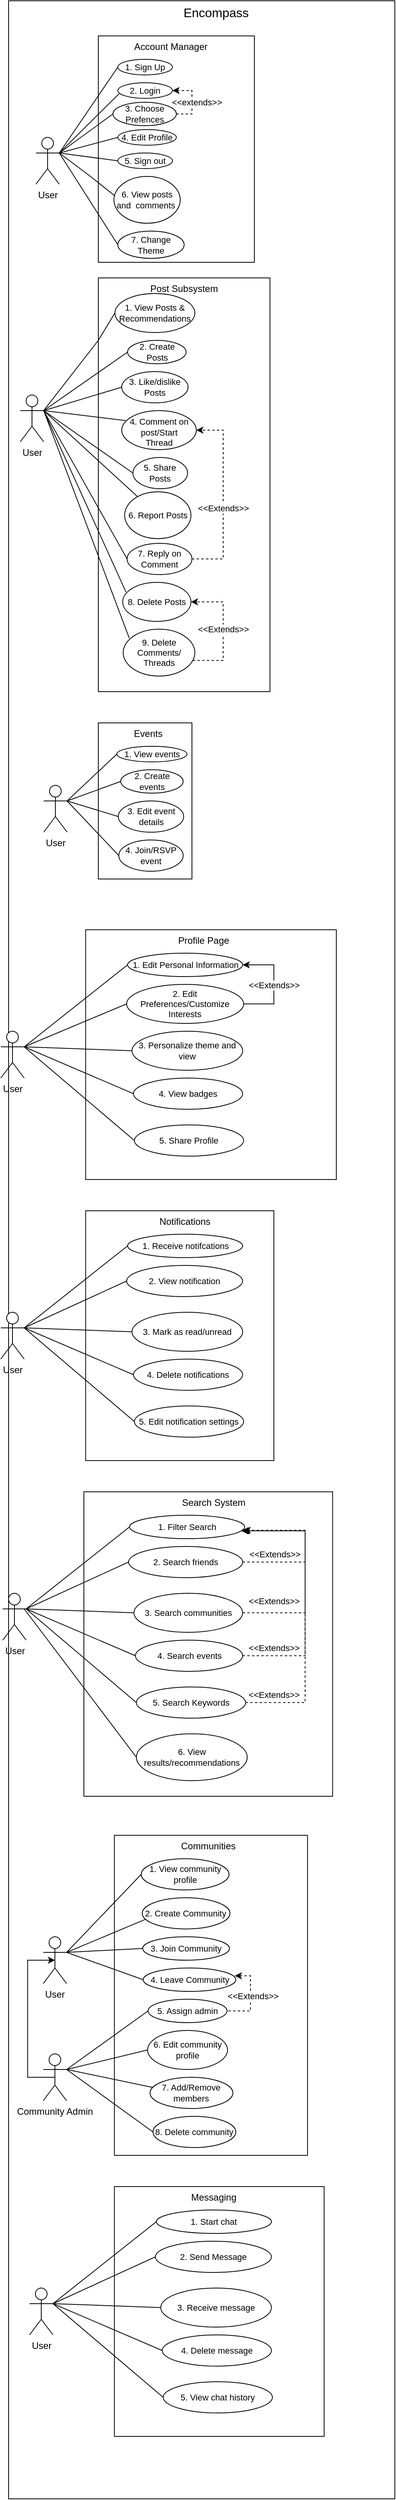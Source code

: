 <mxfile version="21.2.8" type="device">
  <diagram name="Page-1" id="VcrgXU4TaVZug3DxoUS5">
    <mxGraphModel dx="4020" dy="2860" grid="1" gridSize="10" guides="1" tooltips="1" connect="1" arrows="1" fold="1" page="1" pageScale="1" pageWidth="827" pageHeight="1169" background="none" math="0" shadow="0">
      <root>
        <mxCell id="0" />
        <mxCell id="1" parent="0" />
        <mxCell id="PxUTHteUMAplcKpXIYFR-192" value="" style="rounded=0;whiteSpace=wrap;html=1;" vertex="1" parent="1">
          <mxGeometry x="65" width="495" height="3200" as="geometry" />
        </mxCell>
        <mxCell id="PxUTHteUMAplcKpXIYFR-1" value="User" style="shape=umlActor;verticalLabelPosition=bottom;verticalAlign=top;html=1;outlineConnect=0;" vertex="1" parent="1">
          <mxGeometry x="100" y="175" width="30" height="60" as="geometry" />
        </mxCell>
        <mxCell id="PxUTHteUMAplcKpXIYFR-5" value="" style="rounded=0;whiteSpace=wrap;html=1;" vertex="1" parent="1">
          <mxGeometry x="180" y="45" width="200" height="290" as="geometry" />
        </mxCell>
        <mxCell id="PxUTHteUMAplcKpXIYFR-8" value="Account Manager" style="text;html=1;strokeColor=none;fillColor=none;align=center;verticalAlign=top;whiteSpace=wrap;rounded=0;horizontal=1;" vertex="1" parent="1">
          <mxGeometry x="223.13" y="45" width="100" height="30" as="geometry" />
        </mxCell>
        <mxCell id="PxUTHteUMAplcKpXIYFR-9" value="1. Sign Up" style="ellipse;whiteSpace=wrap;html=1;fontSize=11;" vertex="1" parent="1">
          <mxGeometry x="205" y="75" width="70" height="20" as="geometry" />
        </mxCell>
        <mxCell id="PxUTHteUMAplcKpXIYFR-12" value="" style="endArrow=none;html=1;rounded=0;exitX=1;exitY=0.333;exitDx=0;exitDy=0;exitPerimeter=0;entryX=0;entryY=0.5;entryDx=0;entryDy=0;" edge="1" parent="1" source="PxUTHteUMAplcKpXIYFR-1" target="PxUTHteUMAplcKpXIYFR-9">
          <mxGeometry width="50" height="50" relative="1" as="geometry">
            <mxPoint x="210" y="205" as="sourcePoint" />
            <mxPoint x="260" y="155" as="targetPoint" />
          </mxGeometry>
        </mxCell>
        <mxCell id="PxUTHteUMAplcKpXIYFR-14" value="2. Login" style="ellipse;whiteSpace=wrap;html=1;fontSize=11;" vertex="1" parent="1">
          <mxGeometry x="205" y="105" width="70" height="20" as="geometry" />
        </mxCell>
        <mxCell id="PxUTHteUMAplcKpXIYFR-85" style="edgeStyle=orthogonalEdgeStyle;rounded=0;orthogonalLoop=1;jettySize=auto;html=1;entryX=1;entryY=0.5;entryDx=0;entryDy=0;dashed=1;" edge="1" parent="1" source="PxUTHteUMAplcKpXIYFR-15" target="PxUTHteUMAplcKpXIYFR-14">
          <mxGeometry relative="1" as="geometry">
            <Array as="points">
              <mxPoint x="300" y="145" />
              <mxPoint x="300" y="115" />
            </Array>
          </mxGeometry>
        </mxCell>
        <mxCell id="PxUTHteUMAplcKpXIYFR-86" value="&amp;lt;&amp;lt;extends&amp;gt;&amp;gt;" style="edgeLabel;html=1;align=center;verticalAlign=middle;resizable=0;points=[];" vertex="1" connectable="0" parent="PxUTHteUMAplcKpXIYFR-85">
          <mxGeometry x="-0.254" y="1" relative="1" as="geometry">
            <mxPoint x="7" y="-7" as="offset" />
          </mxGeometry>
        </mxCell>
        <mxCell id="PxUTHteUMAplcKpXIYFR-15" value="3. Choose&lt;br&gt;Prefences" style="ellipse;whiteSpace=wrap;html=1;fontSize=11;" vertex="1" parent="1">
          <mxGeometry x="198.75" y="130" width="81.25" height="30" as="geometry" />
        </mxCell>
        <mxCell id="PxUTHteUMAplcKpXIYFR-16" value="4. Edit Profile" style="ellipse;whiteSpace=wrap;html=1;fontSize=11;" vertex="1" parent="1">
          <mxGeometry x="205" y="165" width="75" height="20" as="geometry" />
        </mxCell>
        <mxCell id="PxUTHteUMAplcKpXIYFR-17" value="5. Sign out" style="ellipse;whiteSpace=wrap;html=1;fontSize=11;" vertex="1" parent="1">
          <mxGeometry x="205" y="195" width="70" height="20" as="geometry" />
        </mxCell>
        <mxCell id="PxUTHteUMAplcKpXIYFR-18" value="6. View posts and&amp;nbsp; comments&amp;nbsp;" style="ellipse;whiteSpace=wrap;html=1;fontSize=11;" vertex="1" parent="1">
          <mxGeometry x="200" y="225" width="85" height="60" as="geometry" />
        </mxCell>
        <mxCell id="PxUTHteUMAplcKpXIYFR-21" value="7. Change Theme" style="ellipse;whiteSpace=wrap;html=1;fontSize=11;" vertex="1" parent="1">
          <mxGeometry x="205" y="295" width="85" height="35" as="geometry" />
        </mxCell>
        <mxCell id="PxUTHteUMAplcKpXIYFR-24" value="" style="endArrow=none;html=1;rounded=0;entryX=0.023;entryY=0.704;entryDx=0;entryDy=0;entryPerimeter=0;" edge="1" parent="1" target="PxUTHteUMAplcKpXIYFR-14">
          <mxGeometry width="50" height="50" relative="1" as="geometry">
            <mxPoint x="130" y="195" as="sourcePoint" />
            <mxPoint x="215" y="95" as="targetPoint" />
          </mxGeometry>
        </mxCell>
        <mxCell id="PxUTHteUMAplcKpXIYFR-25" value="" style="endArrow=none;html=1;rounded=0;entryX=0;entryY=0.5;entryDx=0;entryDy=0;" edge="1" parent="1" target="PxUTHteUMAplcKpXIYFR-15">
          <mxGeometry width="50" height="50" relative="1" as="geometry">
            <mxPoint x="130" y="195" as="sourcePoint" />
            <mxPoint x="225" y="105" as="targetPoint" />
          </mxGeometry>
        </mxCell>
        <mxCell id="PxUTHteUMAplcKpXIYFR-27" value="" style="endArrow=none;html=1;rounded=0;exitX=1;exitY=0.333;exitDx=0;exitDy=0;exitPerimeter=0;entryX=0;entryY=0.5;entryDx=0;entryDy=0;" edge="1" parent="1" source="PxUTHteUMAplcKpXIYFR-1" target="PxUTHteUMAplcKpXIYFR-16">
          <mxGeometry width="50" height="50" relative="1" as="geometry">
            <mxPoint x="140" y="275" as="sourcePoint" />
            <mxPoint x="215" y="165" as="targetPoint" />
            <Array as="points" />
          </mxGeometry>
        </mxCell>
        <mxCell id="PxUTHteUMAplcKpXIYFR-28" value="" style="endArrow=none;html=1;rounded=0;entryX=0;entryY=0.5;entryDx=0;entryDy=0;" edge="1" parent="1" target="PxUTHteUMAplcKpXIYFR-17">
          <mxGeometry width="50" height="50" relative="1" as="geometry">
            <mxPoint x="130" y="195" as="sourcePoint" />
            <mxPoint x="245" y="125" as="targetPoint" />
          </mxGeometry>
        </mxCell>
        <mxCell id="PxUTHteUMAplcKpXIYFR-29" value="" style="endArrow=none;html=1;rounded=0;entryX=0.012;entryY=0.414;entryDx=0;entryDy=0;entryPerimeter=0;" edge="1" parent="1" target="PxUTHteUMAplcKpXIYFR-18">
          <mxGeometry width="50" height="50" relative="1" as="geometry">
            <mxPoint x="130" y="195" as="sourcePoint" />
            <mxPoint x="220" y="225" as="targetPoint" />
            <Array as="points">
              <mxPoint x="170" y="225" />
            </Array>
          </mxGeometry>
        </mxCell>
        <mxCell id="PxUTHteUMAplcKpXIYFR-30" value="" style="endArrow=none;html=1;rounded=0;entryX=0;entryY=0.5;entryDx=0;entryDy=0;" edge="1" parent="1" target="PxUTHteUMAplcKpXIYFR-21">
          <mxGeometry width="50" height="50" relative="1" as="geometry">
            <mxPoint x="130" y="195" as="sourcePoint" />
            <mxPoint x="215" y="175" as="targetPoint" />
          </mxGeometry>
        </mxCell>
        <mxCell id="PxUTHteUMAplcKpXIYFR-32" value="User" style="shape=umlActor;verticalLabelPosition=bottom;verticalAlign=top;html=1;outlineConnect=0;" vertex="1" parent="1">
          <mxGeometry x="80" y="505" width="30" height="60" as="geometry" />
        </mxCell>
        <mxCell id="PxUTHteUMAplcKpXIYFR-33" value="" style="rounded=0;whiteSpace=wrap;html=1;" vertex="1" parent="1">
          <mxGeometry x="180" y="355" width="220" height="530" as="geometry" />
        </mxCell>
        <mxCell id="PxUTHteUMAplcKpXIYFR-34" value="Post Subsystem" style="text;html=1;strokeColor=none;fillColor=none;align=center;verticalAlign=top;whiteSpace=wrap;rounded=0;horizontal=1;" vertex="1" parent="1">
          <mxGeometry x="240" y="355" width="100" height="30" as="geometry" />
        </mxCell>
        <mxCell id="PxUTHteUMAplcKpXIYFR-35" value="1. View Posts &amp;amp; Recommendations" style="ellipse;whiteSpace=wrap;html=1;fontSize=11;" vertex="1" parent="1">
          <mxGeometry x="201.25" y="375" width="102.5" height="50" as="geometry" />
        </mxCell>
        <mxCell id="PxUTHteUMAplcKpXIYFR-36" value="" style="endArrow=none;html=1;rounded=0;exitX=1;exitY=0.333;exitDx=0;exitDy=0;exitPerimeter=0;entryX=0;entryY=0.5;entryDx=0;entryDy=0;" edge="1" parent="1" source="PxUTHteUMAplcKpXIYFR-32" target="PxUTHteUMAplcKpXIYFR-35">
          <mxGeometry width="50" height="50" relative="1" as="geometry">
            <mxPoint x="220" y="515" as="sourcePoint" />
            <mxPoint x="270" y="465" as="targetPoint" />
            <Array as="points">
              <mxPoint x="180" y="435" />
            </Array>
          </mxGeometry>
        </mxCell>
        <mxCell id="PxUTHteUMAplcKpXIYFR-37" value="2. Create Posts" style="ellipse;whiteSpace=wrap;html=1;fontSize=11;" vertex="1" parent="1">
          <mxGeometry x="217.5" y="435" width="75" height="30" as="geometry" />
        </mxCell>
        <mxCell id="PxUTHteUMAplcKpXIYFR-38" value="3. Like/dislike Posts" style="ellipse;whiteSpace=wrap;html=1;fontSize=11;" vertex="1" parent="1">
          <mxGeometry x="210.01" y="475" width="85" height="40" as="geometry" />
        </mxCell>
        <mxCell id="PxUTHteUMAplcKpXIYFR-39" value="4. Comment on post/Start &lt;br&gt;Thread" style="ellipse;whiteSpace=wrap;html=1;fontSize=11;verticalAlign=bottom;" vertex="1" parent="1">
          <mxGeometry x="210.01" y="525" width="95.61" height="50" as="geometry" />
        </mxCell>
        <mxCell id="PxUTHteUMAplcKpXIYFR-40" value="5. Share Posts" style="ellipse;whiteSpace=wrap;html=1;fontSize=11;" vertex="1" parent="1">
          <mxGeometry x="224.38" y="585" width="70" height="40" as="geometry" />
        </mxCell>
        <mxCell id="PxUTHteUMAplcKpXIYFR-41" value="6. Report Posts" style="ellipse;whiteSpace=wrap;html=1;fontSize=11;" vertex="1" parent="1">
          <mxGeometry x="213.75" y="629" width="85" height="60" as="geometry" />
        </mxCell>
        <mxCell id="PxUTHteUMAplcKpXIYFR-58" style="edgeStyle=orthogonalEdgeStyle;rounded=0;orthogonalLoop=1;jettySize=auto;html=1;entryX=1;entryY=0.5;entryDx=0;entryDy=0;dashed=1" edge="1" parent="1" source="PxUTHteUMAplcKpXIYFR-42" target="PxUTHteUMAplcKpXIYFR-39">
          <mxGeometry relative="1" as="geometry">
            <Array as="points">
              <mxPoint x="340" y="715" />
              <mxPoint x="340" y="550" />
            </Array>
          </mxGeometry>
        </mxCell>
        <mxCell id="PxUTHteUMAplcKpXIYFR-60" value="&amp;lt;&amp;lt;Extends&amp;gt;&amp;gt;" style="edgeLabel;html=1;align=center;verticalAlign=middle;resizable=0;points=[];" vertex="1" connectable="0" parent="PxUTHteUMAplcKpXIYFR-58">
          <mxGeometry x="-0.255" relative="1" as="geometry">
            <mxPoint y="-16" as="offset" />
          </mxGeometry>
        </mxCell>
        <mxCell id="PxUTHteUMAplcKpXIYFR-42" value="7. Reply on Comment" style="ellipse;whiteSpace=wrap;html=1;fontSize=11;" vertex="1" parent="1">
          <mxGeometry x="216.88" y="695" width="83.12" height="40" as="geometry" />
        </mxCell>
        <mxCell id="PxUTHteUMAplcKpXIYFR-43" value="" style="endArrow=none;html=1;rounded=0;entryX=0;entryY=0.5;entryDx=0;entryDy=0;" edge="1" parent="1" target="PxUTHteUMAplcKpXIYFR-37">
          <mxGeometry width="50" height="50" relative="1" as="geometry">
            <mxPoint x="110" y="525" as="sourcePoint" />
            <mxPoint x="225" y="405" as="targetPoint" />
            <Array as="points" />
          </mxGeometry>
        </mxCell>
        <mxCell id="PxUTHteUMAplcKpXIYFR-44" value="" style="endArrow=none;html=1;rounded=0;entryX=0;entryY=0.5;entryDx=0;entryDy=0;exitX=1;exitY=0.333;exitDx=0;exitDy=0;exitPerimeter=0;" edge="1" parent="1" target="PxUTHteUMAplcKpXIYFR-38" source="PxUTHteUMAplcKpXIYFR-32">
          <mxGeometry width="50" height="50" relative="1" as="geometry">
            <mxPoint x="140" y="505" as="sourcePoint" />
            <mxPoint x="235" y="415" as="targetPoint" />
            <Array as="points" />
          </mxGeometry>
        </mxCell>
        <mxCell id="PxUTHteUMAplcKpXIYFR-45" value="" style="endArrow=none;html=1;rounded=0;exitX=1;exitY=0.333;exitDx=0;exitDy=0;exitPerimeter=0;entryX=0.052;entryY=0.255;entryDx=0;entryDy=0;entryPerimeter=0;" edge="1" parent="1" source="PxUTHteUMAplcKpXIYFR-32" target="PxUTHteUMAplcKpXIYFR-39">
          <mxGeometry width="50" height="50" relative="1" as="geometry">
            <mxPoint x="150" y="585" as="sourcePoint" />
            <mxPoint x="225" y="475" as="targetPoint" />
            <Array as="points" />
          </mxGeometry>
        </mxCell>
        <mxCell id="PxUTHteUMAplcKpXIYFR-46" value="" style="endArrow=none;html=1;rounded=0;entryX=0;entryY=0.5;entryDx=0;entryDy=0;" edge="1" parent="1" target="PxUTHteUMAplcKpXIYFR-40">
          <mxGeometry width="50" height="50" relative="1" as="geometry">
            <mxPoint x="110" y="525" as="sourcePoint" />
            <mxPoint x="255" y="435" as="targetPoint" />
          </mxGeometry>
        </mxCell>
        <mxCell id="PxUTHteUMAplcKpXIYFR-47" value="" style="endArrow=none;html=1;rounded=0;" edge="1" parent="1" target="PxUTHteUMAplcKpXIYFR-41">
          <mxGeometry width="50" height="50" relative="1" as="geometry">
            <mxPoint x="110" y="525" as="sourcePoint" />
            <mxPoint x="230" y="535" as="targetPoint" />
            <Array as="points" />
          </mxGeometry>
        </mxCell>
        <mxCell id="PxUTHteUMAplcKpXIYFR-48" value="" style="endArrow=none;html=1;rounded=0;entryX=0;entryY=0.5;entryDx=0;entryDy=0;exitX=1;exitY=0.333;exitDx=0;exitDy=0;exitPerimeter=0;" edge="1" parent="1" target="PxUTHteUMAplcKpXIYFR-42" source="PxUTHteUMAplcKpXIYFR-32">
          <mxGeometry width="50" height="50" relative="1" as="geometry">
            <mxPoint x="130" y="515" as="sourcePoint" />
            <mxPoint x="225" y="485" as="targetPoint" />
            <Array as="points" />
          </mxGeometry>
        </mxCell>
        <mxCell id="PxUTHteUMAplcKpXIYFR-52" value="8. Delete Posts" style="ellipse;whiteSpace=wrap;html=1;fontSize=11;" vertex="1" parent="1">
          <mxGeometry x="211.25" y="745" width="87.5" height="50" as="geometry" />
        </mxCell>
        <mxCell id="PxUTHteUMAplcKpXIYFR-53" value="" style="endArrow=none;html=1;rounded=0;entryX=0.048;entryY=0.248;entryDx=0;entryDy=0;entryPerimeter=0;" edge="1" parent="1" target="PxUTHteUMAplcKpXIYFR-52">
          <mxGeometry width="50" height="50" relative="1" as="geometry">
            <mxPoint x="110" y="525" as="sourcePoint" />
            <mxPoint x="224" y="680" as="targetPoint" />
            <Array as="points" />
          </mxGeometry>
        </mxCell>
        <mxCell id="PxUTHteUMAplcKpXIYFR-63" style="edgeStyle=orthogonalEdgeStyle;rounded=0;orthogonalLoop=1;jettySize=auto;html=1;entryX=1;entryY=0.5;entryDx=0;entryDy=0;dashed=1;" edge="1" parent="1" source="PxUTHteUMAplcKpXIYFR-61" target="PxUTHteUMAplcKpXIYFR-52">
          <mxGeometry relative="1" as="geometry">
            <Array as="points">
              <mxPoint x="340" y="845" />
              <mxPoint x="340" y="770" />
            </Array>
          </mxGeometry>
        </mxCell>
        <mxCell id="PxUTHteUMAplcKpXIYFR-64" value="&amp;lt;&amp;lt;Extends&amp;gt;&amp;gt;" style="edgeLabel;html=1;align=center;verticalAlign=middle;resizable=0;points=[];" vertex="1" connectable="0" parent="PxUTHteUMAplcKpXIYFR-63">
          <mxGeometry x="-0.13" y="1" relative="1" as="geometry">
            <mxPoint x="1" y="-12" as="offset" />
          </mxGeometry>
        </mxCell>
        <mxCell id="PxUTHteUMAplcKpXIYFR-61" value="9. Delete Comments/&lt;br&gt;Threads" style="ellipse;whiteSpace=wrap;html=1;fontSize=11;" vertex="1" parent="1">
          <mxGeometry x="211.87" y="805" width="91.88" height="60" as="geometry" />
        </mxCell>
        <mxCell id="PxUTHteUMAplcKpXIYFR-62" value="" style="endArrow=none;html=1;rounded=0;entryX=0.084;entryY=0.189;entryDx=0;entryDy=0;entryPerimeter=0;" edge="1" parent="1" target="PxUTHteUMAplcKpXIYFR-61">
          <mxGeometry width="50" height="50" relative="1" as="geometry">
            <mxPoint x="110" y="525" as="sourcePoint" />
            <mxPoint x="220" y="825" as="targetPoint" />
            <Array as="points" />
          </mxGeometry>
        </mxCell>
        <mxCell id="PxUTHteUMAplcKpXIYFR-65" value="User" style="shape=umlActor;verticalLabelPosition=bottom;verticalAlign=top;html=1;outlineConnect=0;" vertex="1" parent="1">
          <mxGeometry x="110" y="1005" width="30" height="60" as="geometry" />
        </mxCell>
        <mxCell id="PxUTHteUMAplcKpXIYFR-66" value="" style="rounded=0;whiteSpace=wrap;html=1;" vertex="1" parent="1">
          <mxGeometry x="180" y="925" width="120" height="200" as="geometry" />
        </mxCell>
        <mxCell id="PxUTHteUMAplcKpXIYFR-67" value="Events" style="text;html=1;strokeColor=none;fillColor=none;align=center;verticalAlign=top;whiteSpace=wrap;rounded=0;horizontal=1;" vertex="1" parent="1">
          <mxGeometry x="193.75" y="925" width="100" height="30" as="geometry" />
        </mxCell>
        <mxCell id="PxUTHteUMAplcKpXIYFR-68" value="1. View events" style="ellipse;whiteSpace=wrap;html=1;fontSize=11;" vertex="1" parent="1">
          <mxGeometry x="203.75" y="955" width="90" height="20" as="geometry" />
        </mxCell>
        <mxCell id="PxUTHteUMAplcKpXIYFR-69" value="" style="endArrow=none;html=1;rounded=0;exitX=1;exitY=0.333;exitDx=0;exitDy=0;exitPerimeter=0;entryX=0;entryY=0.5;entryDx=0;entryDy=0;" edge="1" parent="1" source="PxUTHteUMAplcKpXIYFR-65" target="PxUTHteUMAplcKpXIYFR-68">
          <mxGeometry width="50" height="50" relative="1" as="geometry">
            <mxPoint x="225" y="1085" as="sourcePoint" />
            <mxPoint x="275" y="1035" as="targetPoint" />
          </mxGeometry>
        </mxCell>
        <mxCell id="PxUTHteUMAplcKpXIYFR-70" value="2. Create events" style="ellipse;whiteSpace=wrap;html=1;fontSize=11;" vertex="1" parent="1">
          <mxGeometry x="208.75" y="985" width="80" height="30" as="geometry" />
        </mxCell>
        <mxCell id="PxUTHteUMAplcKpXIYFR-71" value="3. Edit event details" style="ellipse;whiteSpace=wrap;html=1;fontSize=11;" vertex="1" parent="1">
          <mxGeometry x="205.63" y="1025" width="83.75" height="40" as="geometry" />
        </mxCell>
        <mxCell id="PxUTHteUMAplcKpXIYFR-72" value="4. Join/RSVP event" style="ellipse;whiteSpace=wrap;html=1;fontSize=11;" vertex="1" parent="1">
          <mxGeometry x="206.25" y="1075" width="82.5" height="40" as="geometry" />
        </mxCell>
        <mxCell id="PxUTHteUMAplcKpXIYFR-76" value="" style="endArrow=none;html=1;rounded=0;entryX=0;entryY=0.5;entryDx=0;entryDy=0;" edge="1" parent="1" target="PxUTHteUMAplcKpXIYFR-70">
          <mxGeometry width="50" height="50" relative="1" as="geometry">
            <mxPoint x="140" y="1025" as="sourcePoint" />
            <mxPoint x="220" y="995" as="targetPoint" />
          </mxGeometry>
        </mxCell>
        <mxCell id="PxUTHteUMAplcKpXIYFR-77" value="" style="endArrow=none;html=1;rounded=0;entryX=0;entryY=0.5;entryDx=0;entryDy=0;exitX=1;exitY=0.333;exitDx=0;exitDy=0;exitPerimeter=0;" edge="1" parent="1" target="PxUTHteUMAplcKpXIYFR-71" source="PxUTHteUMAplcKpXIYFR-65">
          <mxGeometry width="50" height="50" relative="1" as="geometry">
            <mxPoint x="145" y="1075" as="sourcePoint" />
            <mxPoint x="240" y="985" as="targetPoint" />
          </mxGeometry>
        </mxCell>
        <mxCell id="PxUTHteUMAplcKpXIYFR-78" value="" style="endArrow=none;html=1;rounded=0;exitX=1;exitY=0.333;exitDx=0;exitDy=0;exitPerimeter=0;entryX=0;entryY=0.5;entryDx=0;entryDy=0;" edge="1" parent="1" source="PxUTHteUMAplcKpXIYFR-65" target="PxUTHteUMAplcKpXIYFR-72">
          <mxGeometry width="50" height="50" relative="1" as="geometry">
            <mxPoint x="155" y="1155" as="sourcePoint" />
            <mxPoint x="230" y="1045" as="targetPoint" />
            <Array as="points" />
          </mxGeometry>
        </mxCell>
        <mxCell id="PxUTHteUMAplcKpXIYFR-87" value="User" style="shape=umlActor;verticalLabelPosition=bottom;verticalAlign=top;html=1;outlineConnect=0;" vertex="1" parent="1">
          <mxGeometry x="55" y="1320" width="30" height="60" as="geometry" />
        </mxCell>
        <mxCell id="PxUTHteUMAplcKpXIYFR-88" value="" style="rounded=0;whiteSpace=wrap;html=1;" vertex="1" parent="1">
          <mxGeometry x="163.75" y="1190" width="321.25" height="320" as="geometry" />
        </mxCell>
        <mxCell id="PxUTHteUMAplcKpXIYFR-89" value="Profile Page" style="text;html=1;strokeColor=none;fillColor=none;align=center;verticalAlign=top;whiteSpace=wrap;rounded=0;horizontal=1;" vertex="1" parent="1">
          <mxGeometry x="265" y="1190" width="100" height="30" as="geometry" />
        </mxCell>
        <mxCell id="PxUTHteUMAplcKpXIYFR-90" value="1. Edit Personal Information" style="ellipse;whiteSpace=wrap;html=1;fontSize=11;" vertex="1" parent="1">
          <mxGeometry x="217.5" y="1220" width="147.5" height="30" as="geometry" />
        </mxCell>
        <mxCell id="PxUTHteUMAplcKpXIYFR-91" value="" style="endArrow=none;html=1;rounded=0;exitX=1;exitY=0.333;exitDx=0;exitDy=0;exitPerimeter=0;entryX=0;entryY=0.5;entryDx=0;entryDy=0;" edge="1" parent="1" source="PxUTHteUMAplcKpXIYFR-87" target="PxUTHteUMAplcKpXIYFR-90">
          <mxGeometry width="50" height="50" relative="1" as="geometry">
            <mxPoint x="208.75" y="1350" as="sourcePoint" />
            <mxPoint x="258.75" y="1300" as="targetPoint" />
          </mxGeometry>
        </mxCell>
        <mxCell id="PxUTHteUMAplcKpXIYFR-100" style="edgeStyle=orthogonalEdgeStyle;rounded=0;orthogonalLoop=1;jettySize=auto;html=1;entryX=1;entryY=0.5;entryDx=0;entryDy=0;" edge="1" parent="1" source="PxUTHteUMAplcKpXIYFR-92" target="PxUTHteUMAplcKpXIYFR-90">
          <mxGeometry relative="1" as="geometry">
            <Array as="points">
              <mxPoint x="405" y="1285" />
              <mxPoint x="405" y="1235" />
            </Array>
          </mxGeometry>
        </mxCell>
        <mxCell id="PxUTHteUMAplcKpXIYFR-101" value="&amp;lt;&amp;lt;Extends&amp;gt;&amp;gt;" style="edgeLabel;html=1;align=center;verticalAlign=middle;resizable=0;points=[];" vertex="1" connectable="0" parent="PxUTHteUMAplcKpXIYFR-100">
          <mxGeometry x="-0.268" relative="1" as="geometry">
            <mxPoint y="-16" as="offset" />
          </mxGeometry>
        </mxCell>
        <mxCell id="PxUTHteUMAplcKpXIYFR-92" value="2. Edit Preferences/Customize Interests" style="ellipse;whiteSpace=wrap;html=1;fontSize=11;" vertex="1" parent="1">
          <mxGeometry x="216.25" y="1260" width="150" height="50" as="geometry" />
        </mxCell>
        <mxCell id="PxUTHteUMAplcKpXIYFR-93" value="3. Personalize theme and view" style="ellipse;whiteSpace=wrap;html=1;fontSize=11;verticalAlign=middle;" vertex="1" parent="1">
          <mxGeometry x="223.13" y="1320" width="141.87" height="50" as="geometry" />
        </mxCell>
        <mxCell id="PxUTHteUMAplcKpXIYFR-94" value="4. View badges" style="ellipse;whiteSpace=wrap;html=1;fontSize=11;" vertex="1" parent="1">
          <mxGeometry x="225" y="1380" width="140" height="40" as="geometry" />
        </mxCell>
        <mxCell id="PxUTHteUMAplcKpXIYFR-95" value="" style="endArrow=none;html=1;rounded=0;entryX=0;entryY=0.5;entryDx=0;entryDy=0;" edge="1" parent="1" target="PxUTHteUMAplcKpXIYFR-92">
          <mxGeometry width="50" height="50" relative="1" as="geometry">
            <mxPoint x="85" y="1340" as="sourcePoint" />
            <mxPoint x="203.75" y="1260" as="targetPoint" />
          </mxGeometry>
        </mxCell>
        <mxCell id="PxUTHteUMAplcKpXIYFR-96" value="" style="endArrow=none;html=1;rounded=0;entryX=0;entryY=0.5;entryDx=0;entryDy=0;exitX=1;exitY=0.333;exitDx=0;exitDy=0;exitPerimeter=0;" edge="1" parent="1" source="PxUTHteUMAplcKpXIYFR-87" target="PxUTHteUMAplcKpXIYFR-93">
          <mxGeometry width="50" height="50" relative="1" as="geometry">
            <mxPoint x="128.75" y="1340" as="sourcePoint" />
            <mxPoint x="223.75" y="1250" as="targetPoint" />
          </mxGeometry>
        </mxCell>
        <mxCell id="PxUTHteUMAplcKpXIYFR-97" value="" style="endArrow=none;html=1;rounded=0;exitX=1;exitY=0.333;exitDx=0;exitDy=0;exitPerimeter=0;entryX=0;entryY=0.5;entryDx=0;entryDy=0;" edge="1" parent="1" source="PxUTHteUMAplcKpXIYFR-87" target="PxUTHteUMAplcKpXIYFR-94">
          <mxGeometry width="50" height="50" relative="1" as="geometry">
            <mxPoint x="138.75" y="1420" as="sourcePoint" />
            <mxPoint x="213.75" y="1310" as="targetPoint" />
            <Array as="points" />
          </mxGeometry>
        </mxCell>
        <mxCell id="PxUTHteUMAplcKpXIYFR-98" value="5. Share Profile" style="ellipse;whiteSpace=wrap;html=1;fontSize=11;" vertex="1" parent="1">
          <mxGeometry x="226.25" y="1440" width="140" height="40" as="geometry" />
        </mxCell>
        <mxCell id="PxUTHteUMAplcKpXIYFR-99" value="" style="endArrow=none;html=1;rounded=0;exitX=1;exitY=0.333;exitDx=0;exitDy=0;exitPerimeter=0;entryX=0;entryY=0.5;entryDx=0;entryDy=0;" edge="1" parent="1" source="PxUTHteUMAplcKpXIYFR-87" target="PxUTHteUMAplcKpXIYFR-98">
          <mxGeometry width="50" height="50" relative="1" as="geometry">
            <mxPoint x="95" y="1350" as="sourcePoint" />
            <mxPoint x="235" y="1410" as="targetPoint" />
            <Array as="points" />
          </mxGeometry>
        </mxCell>
        <mxCell id="PxUTHteUMAplcKpXIYFR-102" value="User" style="shape=umlActor;verticalLabelPosition=bottom;verticalAlign=top;html=1;outlineConnect=0;" vertex="1" parent="1">
          <mxGeometry x="55" y="1680" width="30" height="60" as="geometry" />
        </mxCell>
        <mxCell id="PxUTHteUMAplcKpXIYFR-103" value="" style="rounded=0;whiteSpace=wrap;html=1;" vertex="1" parent="1">
          <mxGeometry x="163.75" y="1550" width="241.25" height="320" as="geometry" />
        </mxCell>
        <mxCell id="PxUTHteUMAplcKpXIYFR-104" value="Notifications" style="text;html=1;strokeColor=none;fillColor=none;align=center;verticalAlign=top;whiteSpace=wrap;rounded=0;horizontal=1;" vertex="1" parent="1">
          <mxGeometry x="240.63" y="1550" width="100" height="30" as="geometry" />
        </mxCell>
        <mxCell id="PxUTHteUMAplcKpXIYFR-105" value="1. Receive notifcations" style="ellipse;whiteSpace=wrap;html=1;fontSize=11;" vertex="1" parent="1">
          <mxGeometry x="217.5" y="1580" width="147.5" height="30" as="geometry" />
        </mxCell>
        <mxCell id="PxUTHteUMAplcKpXIYFR-106" value="" style="endArrow=none;html=1;rounded=0;exitX=1;exitY=0.333;exitDx=0;exitDy=0;exitPerimeter=0;entryX=0;entryY=0.5;entryDx=0;entryDy=0;" edge="1" parent="1" source="PxUTHteUMAplcKpXIYFR-102" target="PxUTHteUMAplcKpXIYFR-105">
          <mxGeometry width="50" height="50" relative="1" as="geometry">
            <mxPoint x="208.75" y="1710" as="sourcePoint" />
            <mxPoint x="258.75" y="1660" as="targetPoint" />
          </mxGeometry>
        </mxCell>
        <mxCell id="PxUTHteUMAplcKpXIYFR-109" value="2. View notification" style="ellipse;whiteSpace=wrap;html=1;fontSize=11;" vertex="1" parent="1">
          <mxGeometry x="216.25" y="1620" width="148.75" height="40" as="geometry" />
        </mxCell>
        <mxCell id="PxUTHteUMAplcKpXIYFR-110" value="3. Mark as read/unread" style="ellipse;whiteSpace=wrap;html=1;fontSize=11;verticalAlign=middle;" vertex="1" parent="1">
          <mxGeometry x="223.13" y="1680" width="141.87" height="50" as="geometry" />
        </mxCell>
        <mxCell id="PxUTHteUMAplcKpXIYFR-111" value="4. Delete notifications" style="ellipse;whiteSpace=wrap;html=1;fontSize=11;" vertex="1" parent="1">
          <mxGeometry x="225" y="1740" width="140" height="40" as="geometry" />
        </mxCell>
        <mxCell id="PxUTHteUMAplcKpXIYFR-112" value="" style="endArrow=none;html=1;rounded=0;entryX=0;entryY=0.5;entryDx=0;entryDy=0;" edge="1" parent="1" target="PxUTHteUMAplcKpXIYFR-109">
          <mxGeometry width="50" height="50" relative="1" as="geometry">
            <mxPoint x="85" y="1700" as="sourcePoint" />
            <mxPoint x="203.75" y="1620" as="targetPoint" />
          </mxGeometry>
        </mxCell>
        <mxCell id="PxUTHteUMAplcKpXIYFR-113" value="" style="endArrow=none;html=1;rounded=0;entryX=0;entryY=0.5;entryDx=0;entryDy=0;exitX=1;exitY=0.333;exitDx=0;exitDy=0;exitPerimeter=0;" edge="1" parent="1" source="PxUTHteUMAplcKpXIYFR-102" target="PxUTHteUMAplcKpXIYFR-110">
          <mxGeometry width="50" height="50" relative="1" as="geometry">
            <mxPoint x="128.75" y="1700" as="sourcePoint" />
            <mxPoint x="223.75" y="1610" as="targetPoint" />
          </mxGeometry>
        </mxCell>
        <mxCell id="PxUTHteUMAplcKpXIYFR-114" value="" style="endArrow=none;html=1;rounded=0;exitX=1;exitY=0.333;exitDx=0;exitDy=0;exitPerimeter=0;entryX=0;entryY=0.5;entryDx=0;entryDy=0;" edge="1" parent="1" source="PxUTHteUMAplcKpXIYFR-102" target="PxUTHteUMAplcKpXIYFR-111">
          <mxGeometry width="50" height="50" relative="1" as="geometry">
            <mxPoint x="138.75" y="1780" as="sourcePoint" />
            <mxPoint x="213.75" y="1670" as="targetPoint" />
            <Array as="points" />
          </mxGeometry>
        </mxCell>
        <mxCell id="PxUTHteUMAplcKpXIYFR-115" value="5. Edit notification settings" style="ellipse;whiteSpace=wrap;html=1;fontSize=11;" vertex="1" parent="1">
          <mxGeometry x="226.25" y="1800" width="140" height="40" as="geometry" />
        </mxCell>
        <mxCell id="PxUTHteUMAplcKpXIYFR-116" value="" style="endArrow=none;html=1;rounded=0;exitX=1;exitY=0.333;exitDx=0;exitDy=0;exitPerimeter=0;entryX=0;entryY=0.5;entryDx=0;entryDy=0;" edge="1" parent="1" source="PxUTHteUMAplcKpXIYFR-102" target="PxUTHteUMAplcKpXIYFR-115">
          <mxGeometry width="50" height="50" relative="1" as="geometry">
            <mxPoint x="95" y="1710" as="sourcePoint" />
            <mxPoint x="235" y="1770" as="targetPoint" />
            <Array as="points" />
          </mxGeometry>
        </mxCell>
        <mxCell id="PxUTHteUMAplcKpXIYFR-117" value="User" style="shape=umlActor;verticalLabelPosition=bottom;verticalAlign=top;html=1;outlineConnect=0;" vertex="1" parent="1">
          <mxGeometry x="57.5" y="2040" width="30" height="60" as="geometry" />
        </mxCell>
        <mxCell id="PxUTHteUMAplcKpXIYFR-118" value="" style="rounded=0;whiteSpace=wrap;html=1;" vertex="1" parent="1">
          <mxGeometry x="161.51" y="1910" width="318.75" height="390" as="geometry" />
        </mxCell>
        <mxCell id="PxUTHteUMAplcKpXIYFR-119" value="Search System" style="text;html=1;strokeColor=none;fillColor=none;align=center;verticalAlign=top;whiteSpace=wrap;rounded=0;horizontal=1;" vertex="1" parent="1">
          <mxGeometry x="278.13" y="1910" width="100" height="30" as="geometry" />
        </mxCell>
        <mxCell id="PxUTHteUMAplcKpXIYFR-120" value="1. Filter Search" style="ellipse;whiteSpace=wrap;html=1;fontSize=11;" vertex="1" parent="1">
          <mxGeometry x="220" y="1940" width="147.5" height="30" as="geometry" />
        </mxCell>
        <mxCell id="PxUTHteUMAplcKpXIYFR-121" value="" style="endArrow=none;html=1;rounded=0;exitX=1;exitY=0.333;exitDx=0;exitDy=0;exitPerimeter=0;entryX=0;entryY=0.5;entryDx=0;entryDy=0;" edge="1" parent="1" source="PxUTHteUMAplcKpXIYFR-117" target="PxUTHteUMAplcKpXIYFR-120">
          <mxGeometry width="50" height="50" relative="1" as="geometry">
            <mxPoint x="211.25" y="2070" as="sourcePoint" />
            <mxPoint x="261.25" y="2020" as="targetPoint" />
          </mxGeometry>
        </mxCell>
        <mxCell id="PxUTHteUMAplcKpXIYFR-139" style="edgeStyle=orthogonalEdgeStyle;rounded=0;orthogonalLoop=1;jettySize=auto;html=1;dashed=1;" edge="1" parent="1" source="PxUTHteUMAplcKpXIYFR-122">
          <mxGeometry relative="1" as="geometry">
            <mxPoint x="365" y="1960" as="targetPoint" />
            <Array as="points">
              <mxPoint x="445" y="2000" />
              <mxPoint x="445" y="1960" />
            </Array>
          </mxGeometry>
        </mxCell>
        <mxCell id="PxUTHteUMAplcKpXIYFR-140" value="&amp;lt;&amp;lt;Extends&amp;gt;&amp;gt;" style="edgeLabel;html=1;align=center;verticalAlign=middle;resizable=0;points=[];" vertex="1" connectable="0" parent="PxUTHteUMAplcKpXIYFR-139">
          <mxGeometry x="-0.807" y="-1" relative="1" as="geometry">
            <mxPoint x="21" y="-11" as="offset" />
          </mxGeometry>
        </mxCell>
        <mxCell id="PxUTHteUMAplcKpXIYFR-122" value="2. Search friends" style="ellipse;whiteSpace=wrap;html=1;fontSize=11;" vertex="1" parent="1">
          <mxGeometry x="218.75" y="1980" width="146.25" height="40" as="geometry" />
        </mxCell>
        <mxCell id="PxUTHteUMAplcKpXIYFR-135" style="edgeStyle=orthogonalEdgeStyle;rounded=0;orthogonalLoop=1;jettySize=auto;html=1;dashed=1;" edge="1" parent="1" source="PxUTHteUMAplcKpXIYFR-123" target="PxUTHteUMAplcKpXIYFR-120">
          <mxGeometry relative="1" as="geometry">
            <Array as="points">
              <mxPoint x="445" y="2065" />
              <mxPoint x="445" y="1960" />
            </Array>
          </mxGeometry>
        </mxCell>
        <mxCell id="PxUTHteUMAplcKpXIYFR-141" value="&amp;lt;&amp;lt;Extends&amp;gt;&amp;gt;" style="edgeLabel;html=1;align=center;verticalAlign=middle;resizable=0;points=[];" vertex="1" connectable="0" parent="PxUTHteUMAplcKpXIYFR-135">
          <mxGeometry x="-0.751" y="2" relative="1" as="geometry">
            <mxPoint x="7" y="-13" as="offset" />
          </mxGeometry>
        </mxCell>
        <mxCell id="PxUTHteUMAplcKpXIYFR-123" value="3. Search communities" style="ellipse;whiteSpace=wrap;html=1;fontSize=11;verticalAlign=middle;" vertex="1" parent="1">
          <mxGeometry x="225.63" y="2040" width="139.37" height="50" as="geometry" />
        </mxCell>
        <mxCell id="PxUTHteUMAplcKpXIYFR-134" style="edgeStyle=orthogonalEdgeStyle;rounded=0;orthogonalLoop=1;jettySize=auto;html=1;entryX=0.992;entryY=0.64;entryDx=0;entryDy=0;entryPerimeter=0;dashed=1;" edge="1" parent="1" source="PxUTHteUMAplcKpXIYFR-124" target="PxUTHteUMAplcKpXIYFR-120">
          <mxGeometry relative="1" as="geometry">
            <Array as="points">
              <mxPoint x="445" y="2120" />
              <mxPoint x="445" y="1959" />
            </Array>
          </mxGeometry>
        </mxCell>
        <mxCell id="PxUTHteUMAplcKpXIYFR-142" value="&amp;lt;&amp;lt;Extends&amp;gt;&amp;gt;" style="edgeLabel;html=1;align=center;verticalAlign=middle;resizable=0;points=[];" vertex="1" connectable="0" parent="PxUTHteUMAplcKpXIYFR-134">
          <mxGeometry x="-0.834" y="-1" relative="1" as="geometry">
            <mxPoint x="13" y="-11" as="offset" />
          </mxGeometry>
        </mxCell>
        <mxCell id="PxUTHteUMAplcKpXIYFR-124" value="4. Search events" style="ellipse;whiteSpace=wrap;html=1;fontSize=11;" vertex="1" parent="1">
          <mxGeometry x="227.5" y="2100" width="137.5" height="40" as="geometry" />
        </mxCell>
        <mxCell id="PxUTHteUMAplcKpXIYFR-125" value="" style="endArrow=none;html=1;rounded=0;entryX=0;entryY=0.5;entryDx=0;entryDy=0;" edge="1" parent="1" target="PxUTHteUMAplcKpXIYFR-122">
          <mxGeometry width="50" height="50" relative="1" as="geometry">
            <mxPoint x="87.5" y="2060" as="sourcePoint" />
            <mxPoint x="206.25" y="1980" as="targetPoint" />
          </mxGeometry>
        </mxCell>
        <mxCell id="PxUTHteUMAplcKpXIYFR-126" value="" style="endArrow=none;html=1;rounded=0;entryX=0;entryY=0.5;entryDx=0;entryDy=0;exitX=1;exitY=0.333;exitDx=0;exitDy=0;exitPerimeter=0;" edge="1" parent="1" source="PxUTHteUMAplcKpXIYFR-117" target="PxUTHteUMAplcKpXIYFR-123">
          <mxGeometry width="50" height="50" relative="1" as="geometry">
            <mxPoint x="131.25" y="2060" as="sourcePoint" />
            <mxPoint x="226.25" y="1970" as="targetPoint" />
          </mxGeometry>
        </mxCell>
        <mxCell id="PxUTHteUMAplcKpXIYFR-127" value="" style="endArrow=none;html=1;rounded=0;exitX=1;exitY=0.333;exitDx=0;exitDy=0;exitPerimeter=0;entryX=0;entryY=0.5;entryDx=0;entryDy=0;" edge="1" parent="1" source="PxUTHteUMAplcKpXIYFR-117" target="PxUTHteUMAplcKpXIYFR-124">
          <mxGeometry width="50" height="50" relative="1" as="geometry">
            <mxPoint x="141.25" y="2140" as="sourcePoint" />
            <mxPoint x="216.25" y="2030" as="targetPoint" />
            <Array as="points" />
          </mxGeometry>
        </mxCell>
        <mxCell id="PxUTHteUMAplcKpXIYFR-132" style="edgeStyle=orthogonalEdgeStyle;rounded=0;orthogonalLoop=1;jettySize=auto;html=1;dashed=1;" edge="1" parent="1" source="PxUTHteUMAplcKpXIYFR-128" target="PxUTHteUMAplcKpXIYFR-120">
          <mxGeometry relative="1" as="geometry">
            <Array as="points">
              <mxPoint x="445" y="2180" />
              <mxPoint x="445" y="1960" />
            </Array>
          </mxGeometry>
        </mxCell>
        <mxCell id="PxUTHteUMAplcKpXIYFR-143" value="&amp;lt;&amp;lt;Extends&amp;gt;&amp;gt;" style="edgeLabel;html=1;align=center;verticalAlign=middle;resizable=0;points=[];" vertex="1" connectable="0" parent="PxUTHteUMAplcKpXIYFR-132">
          <mxGeometry x="-0.831" relative="1" as="geometry">
            <mxPoint x="4" y="-10" as="offset" />
          </mxGeometry>
        </mxCell>
        <mxCell id="PxUTHteUMAplcKpXIYFR-128" value="5. Search Keywords" style="ellipse;whiteSpace=wrap;html=1;fontSize=11;" vertex="1" parent="1">
          <mxGeometry x="228.75" y="2160" width="140" height="40" as="geometry" />
        </mxCell>
        <mxCell id="PxUTHteUMAplcKpXIYFR-129" value="" style="endArrow=none;html=1;rounded=0;exitX=1;exitY=0.333;exitDx=0;exitDy=0;exitPerimeter=0;entryX=0;entryY=0.5;entryDx=0;entryDy=0;" edge="1" parent="1" source="PxUTHteUMAplcKpXIYFR-117" target="PxUTHteUMAplcKpXIYFR-128">
          <mxGeometry width="50" height="50" relative="1" as="geometry">
            <mxPoint x="97.5" y="2070" as="sourcePoint" />
            <mxPoint x="237.5" y="2130" as="targetPoint" />
            <Array as="points" />
          </mxGeometry>
        </mxCell>
        <mxCell id="PxUTHteUMAplcKpXIYFR-130" value="6. View results/recommendations" style="ellipse;whiteSpace=wrap;html=1;fontSize=11;" vertex="1" parent="1">
          <mxGeometry x="228.75" y="2220" width="142.13" height="60" as="geometry" />
        </mxCell>
        <mxCell id="PxUTHteUMAplcKpXIYFR-131" value="" style="endArrow=none;html=1;rounded=0;entryX=0;entryY=0.5;entryDx=0;entryDy=0;" edge="1" parent="1" target="PxUTHteUMAplcKpXIYFR-130">
          <mxGeometry width="50" height="50" relative="1" as="geometry">
            <mxPoint x="85" y="2060" as="sourcePoint" />
            <mxPoint x="241.62" y="2190" as="targetPoint" />
            <Array as="points" />
          </mxGeometry>
        </mxCell>
        <mxCell id="PxUTHteUMAplcKpXIYFR-144" value="User" style="shape=umlActor;verticalLabelPosition=bottom;verticalAlign=top;html=1;outlineConnect=0;" vertex="1" parent="1">
          <mxGeometry x="109.38" y="2480" width="30" height="60" as="geometry" />
        </mxCell>
        <mxCell id="PxUTHteUMAplcKpXIYFR-145" value="" style="rounded=0;whiteSpace=wrap;html=1;" vertex="1" parent="1">
          <mxGeometry x="200.63" y="2350" width="247.5" height="410" as="geometry" />
        </mxCell>
        <mxCell id="PxUTHteUMAplcKpXIYFR-146" value="Communities" style="text;html=1;strokeColor=none;fillColor=none;align=center;verticalAlign=top;whiteSpace=wrap;rounded=0;horizontal=1;" vertex="1" parent="1">
          <mxGeometry x="270.88" y="2350" width="100" height="30" as="geometry" />
        </mxCell>
        <mxCell id="PxUTHteUMAplcKpXIYFR-147" value="1. View community profile" style="ellipse;whiteSpace=wrap;html=1;fontSize=11;" vertex="1" parent="1">
          <mxGeometry x="235.01" y="2380" width="112.5" height="40" as="geometry" />
        </mxCell>
        <mxCell id="PxUTHteUMAplcKpXIYFR-148" value="" style="endArrow=none;html=1;rounded=0;exitX=1;exitY=0.333;exitDx=0;exitDy=0;exitPerimeter=0;entryX=0;entryY=0.5;entryDx=0;entryDy=0;" edge="1" parent="1" source="PxUTHteUMAplcKpXIYFR-144" target="PxUTHteUMAplcKpXIYFR-147">
          <mxGeometry width="50" height="50" relative="1" as="geometry">
            <mxPoint x="231.88" y="2530" as="sourcePoint" />
            <mxPoint x="281.88" y="2480" as="targetPoint" />
          </mxGeometry>
        </mxCell>
        <mxCell id="PxUTHteUMAplcKpXIYFR-149" value="2. Create Community" style="ellipse;whiteSpace=wrap;html=1;fontSize=11;" vertex="1" parent="1">
          <mxGeometry x="236.26" y="2430" width="112.49" height="40" as="geometry" />
        </mxCell>
        <mxCell id="PxUTHteUMAplcKpXIYFR-152" value="3. Join Community" style="ellipse;whiteSpace=wrap;html=1;fontSize=11;" vertex="1" parent="1">
          <mxGeometry x="236.88" y="2480" width="111.24" height="30" as="geometry" />
        </mxCell>
        <mxCell id="PxUTHteUMAplcKpXIYFR-153" value="4. Leave Community" style="ellipse;whiteSpace=wrap;html=1;fontSize=11;" vertex="1" parent="1">
          <mxGeometry x="237.51" y="2520" width="118.75" height="30" as="geometry" />
        </mxCell>
        <mxCell id="PxUTHteUMAplcKpXIYFR-174" style="edgeStyle=orthogonalEdgeStyle;rounded=0;orthogonalLoop=1;jettySize=auto;html=1;entryX=1;entryY=0.5;entryDx=0;entryDy=0;dashed=1;" edge="1" parent="1">
          <mxGeometry relative="1" as="geometry">
            <mxPoint x="340.745" y="2575.0" as="sourcePoint" />
            <mxPoint x="354.89" y="2530" as="targetPoint" />
            <Array as="points">
              <mxPoint x="375.01" y="2575" />
              <mxPoint x="375.01" y="2530" />
            </Array>
          </mxGeometry>
        </mxCell>
        <mxCell id="PxUTHteUMAplcKpXIYFR-175" value="&amp;lt;&amp;lt;Extends&amp;gt;&amp;gt;" style="edgeLabel;html=1;align=center;verticalAlign=middle;resizable=0;points=[];" vertex="1" connectable="0" parent="PxUTHteUMAplcKpXIYFR-174">
          <mxGeometry x="-0.039" y="-3" relative="1" as="geometry">
            <mxPoint y="-6" as="offset" />
          </mxGeometry>
        </mxCell>
        <mxCell id="PxUTHteUMAplcKpXIYFR-154" value="5. Assign admin" style="ellipse;whiteSpace=wrap;html=1;fontSize=11;" vertex="1" parent="1">
          <mxGeometry x="243.76" y="2560" width="101.25" height="30" as="geometry" />
        </mxCell>
        <mxCell id="PxUTHteUMAplcKpXIYFR-155" value="6. Edit community profile" style="ellipse;whiteSpace=wrap;html=1;fontSize=11;" vertex="1" parent="1">
          <mxGeometry x="243.14" y="2600" width="102.5" height="50" as="geometry" />
        </mxCell>
        <mxCell id="PxUTHteUMAplcKpXIYFR-156" value="7. Add/Remove members" style="ellipse;whiteSpace=wrap;html=1;fontSize=11;" vertex="1" parent="1">
          <mxGeometry x="246.26" y="2660" width="106.25" height="40" as="geometry" />
        </mxCell>
        <mxCell id="PxUTHteUMAplcKpXIYFR-157" value="" style="endArrow=none;html=1;rounded=0;entryX=0.039;entryY=0.69;entryDx=0;entryDy=0;entryPerimeter=0;exitX=1;exitY=0.333;exitDx=0;exitDy=0;exitPerimeter=0;" edge="1" parent="1" target="PxUTHteUMAplcKpXIYFR-149" source="PxUTHteUMAplcKpXIYFR-144">
          <mxGeometry width="50" height="50" relative="1" as="geometry">
            <mxPoint x="139.38" y="2510" as="sourcePoint" />
            <mxPoint x="239.38" y="2480" as="targetPoint" />
          </mxGeometry>
        </mxCell>
        <mxCell id="PxUTHteUMAplcKpXIYFR-158" value="" style="endArrow=none;html=1;rounded=0;entryX=0;entryY=0.5;entryDx=0;entryDy=0;exitX=1;exitY=0.333;exitDx=0;exitDy=0;exitPerimeter=0;" edge="1" parent="1" target="PxUTHteUMAplcKpXIYFR-152" source="PxUTHteUMAplcKpXIYFR-144">
          <mxGeometry width="50" height="50" relative="1" as="geometry">
            <mxPoint x="139.38" y="2510" as="sourcePoint" />
            <mxPoint x="246.88" y="2430" as="targetPoint" />
          </mxGeometry>
        </mxCell>
        <mxCell id="PxUTHteUMAplcKpXIYFR-159" value="" style="endArrow=none;html=1;rounded=0;exitX=1;exitY=0.333;exitDx=0;exitDy=0;exitPerimeter=0;entryX=0;entryY=0.5;entryDx=0;entryDy=0;" edge="1" parent="1" source="PxUTHteUMAplcKpXIYFR-144" target="PxUTHteUMAplcKpXIYFR-153">
          <mxGeometry width="50" height="50" relative="1" as="geometry">
            <mxPoint x="161.88" y="2600" as="sourcePoint" />
            <mxPoint x="236.88" y="2490" as="targetPoint" />
            <Array as="points" />
          </mxGeometry>
        </mxCell>
        <mxCell id="PxUTHteUMAplcKpXIYFR-169" style="edgeStyle=orthogonalEdgeStyle;rounded=0;orthogonalLoop=1;jettySize=auto;html=1;exitX=0.5;exitY=0.5;exitDx=0;exitDy=0;exitPerimeter=0;horizontal=0;entryX=0.5;entryY=0.5;entryDx=0;entryDy=0;entryPerimeter=0;" edge="1" parent="1" source="PxUTHteUMAplcKpXIYFR-166" target="PxUTHteUMAplcKpXIYFR-144">
          <mxGeometry relative="1" as="geometry">
            <mxPoint x="109.38" y="2510" as="targetPoint" />
            <Array as="points">
              <mxPoint x="89.38" y="2660" />
              <mxPoint x="89.38" y="2510" />
            </Array>
          </mxGeometry>
        </mxCell>
        <mxCell id="PxUTHteUMAplcKpXIYFR-166" value="Community Admin" style="shape=umlActor;verticalLabelPosition=bottom;verticalAlign=top;html=1;outlineConnect=0;" vertex="1" parent="1">
          <mxGeometry x="109.38" y="2630" width="30" height="60" as="geometry" />
        </mxCell>
        <mxCell id="PxUTHteUMAplcKpXIYFR-171" value="" style="endArrow=none;html=1;rounded=0;entryX=0;entryY=0.5;entryDx=0;entryDy=0;" edge="1" parent="1" target="PxUTHteUMAplcKpXIYFR-154">
          <mxGeometry width="50" height="50" relative="1" as="geometry">
            <mxPoint x="139.38" y="2650" as="sourcePoint" />
            <mxPoint x="247.38" y="2565" as="targetPoint" />
            <Array as="points" />
          </mxGeometry>
        </mxCell>
        <mxCell id="PxUTHteUMAplcKpXIYFR-172" value="" style="endArrow=none;html=1;rounded=0;entryX=0;entryY=0.5;entryDx=0;entryDy=0;exitX=1;exitY=0.333;exitDx=0;exitDy=0;exitPerimeter=0;" edge="1" parent="1" source="PxUTHteUMAplcKpXIYFR-166" target="PxUTHteUMAplcKpXIYFR-155">
          <mxGeometry width="50" height="50" relative="1" as="geometry">
            <mxPoint x="149.38" y="2660" as="sourcePoint" />
            <mxPoint x="256.38" y="2605" as="targetPoint" />
            <Array as="points" />
          </mxGeometry>
        </mxCell>
        <mxCell id="PxUTHteUMAplcKpXIYFR-173" value="" style="endArrow=none;html=1;rounded=0;entryX=0.038;entryY=0.328;entryDx=0;entryDy=0;exitX=1;exitY=0.333;exitDx=0;exitDy=0;exitPerimeter=0;entryPerimeter=0;" edge="1" parent="1" source="PxUTHteUMAplcKpXIYFR-166" target="PxUTHteUMAplcKpXIYFR-156">
          <mxGeometry width="50" height="50" relative="1" as="geometry">
            <mxPoint x="159.38" y="2670" as="sourcePoint" />
            <mxPoint x="266.38" y="2615" as="targetPoint" />
            <Array as="points" />
          </mxGeometry>
        </mxCell>
        <mxCell id="PxUTHteUMAplcKpXIYFR-176" value="User" style="shape=umlActor;verticalLabelPosition=bottom;verticalAlign=top;html=1;outlineConnect=0;" vertex="1" parent="1">
          <mxGeometry x="91.88" y="2930" width="30" height="60" as="geometry" />
        </mxCell>
        <mxCell id="PxUTHteUMAplcKpXIYFR-177" value="" style="rounded=0;whiteSpace=wrap;html=1;" vertex="1" parent="1">
          <mxGeometry x="200.63" y="2800" width="268.75" height="320" as="geometry" />
        </mxCell>
        <mxCell id="PxUTHteUMAplcKpXIYFR-178" value="Messaging" style="text;html=1;strokeColor=none;fillColor=none;align=center;verticalAlign=top;whiteSpace=wrap;rounded=0;horizontal=1;" vertex="1" parent="1">
          <mxGeometry x="277.51" y="2800" width="100" height="30" as="geometry" />
        </mxCell>
        <mxCell id="PxUTHteUMAplcKpXIYFR-179" value="1. Start chat" style="ellipse;whiteSpace=wrap;html=1;fontSize=11;" vertex="1" parent="1">
          <mxGeometry x="254.38" y="2830" width="147.5" height="30" as="geometry" />
        </mxCell>
        <mxCell id="PxUTHteUMAplcKpXIYFR-180" value="" style="endArrow=none;html=1;rounded=0;exitX=1;exitY=0.333;exitDx=0;exitDy=0;exitPerimeter=0;entryX=0;entryY=0.5;entryDx=0;entryDy=0;" edge="1" parent="1" source="PxUTHteUMAplcKpXIYFR-176" target="PxUTHteUMAplcKpXIYFR-179">
          <mxGeometry width="50" height="50" relative="1" as="geometry">
            <mxPoint x="245.63" y="2960" as="sourcePoint" />
            <mxPoint x="295.63" y="2910" as="targetPoint" />
          </mxGeometry>
        </mxCell>
        <mxCell id="PxUTHteUMAplcKpXIYFR-181" value="2. Send Message" style="ellipse;whiteSpace=wrap;html=1;fontSize=11;" vertex="1" parent="1">
          <mxGeometry x="253.13" y="2870" width="148.75" height="40" as="geometry" />
        </mxCell>
        <mxCell id="PxUTHteUMAplcKpXIYFR-182" value="3. Receive message" style="ellipse;whiteSpace=wrap;html=1;fontSize=11;verticalAlign=middle;" vertex="1" parent="1">
          <mxGeometry x="260.01" y="2930" width="141.87" height="50" as="geometry" />
        </mxCell>
        <mxCell id="PxUTHteUMAplcKpXIYFR-183" value="4. Delete message" style="ellipse;whiteSpace=wrap;html=1;fontSize=11;" vertex="1" parent="1">
          <mxGeometry x="261.88" y="2990" width="140" height="40" as="geometry" />
        </mxCell>
        <mxCell id="PxUTHteUMAplcKpXIYFR-184" value="" style="endArrow=none;html=1;rounded=0;entryX=0;entryY=0.5;entryDx=0;entryDy=0;" edge="1" parent="1" target="PxUTHteUMAplcKpXIYFR-181">
          <mxGeometry width="50" height="50" relative="1" as="geometry">
            <mxPoint x="121.88" y="2950" as="sourcePoint" />
            <mxPoint x="240.63" y="2870" as="targetPoint" />
          </mxGeometry>
        </mxCell>
        <mxCell id="PxUTHteUMAplcKpXIYFR-185" value="" style="endArrow=none;html=1;rounded=0;entryX=0;entryY=0.5;entryDx=0;entryDy=0;exitX=1;exitY=0.333;exitDx=0;exitDy=0;exitPerimeter=0;" edge="1" parent="1" source="PxUTHteUMAplcKpXIYFR-176" target="PxUTHteUMAplcKpXIYFR-182">
          <mxGeometry width="50" height="50" relative="1" as="geometry">
            <mxPoint x="165.63" y="2950" as="sourcePoint" />
            <mxPoint x="260.63" y="2860" as="targetPoint" />
          </mxGeometry>
        </mxCell>
        <mxCell id="PxUTHteUMAplcKpXIYFR-186" value="" style="endArrow=none;html=1;rounded=0;exitX=1;exitY=0.333;exitDx=0;exitDy=0;exitPerimeter=0;entryX=0;entryY=0.5;entryDx=0;entryDy=0;" edge="1" parent="1" source="PxUTHteUMAplcKpXIYFR-176" target="PxUTHteUMAplcKpXIYFR-183">
          <mxGeometry width="50" height="50" relative="1" as="geometry">
            <mxPoint x="175.63" y="3030" as="sourcePoint" />
            <mxPoint x="250.63" y="2920" as="targetPoint" />
            <Array as="points" />
          </mxGeometry>
        </mxCell>
        <mxCell id="PxUTHteUMAplcKpXIYFR-187" value="5. View chat history" style="ellipse;whiteSpace=wrap;html=1;fontSize=11;" vertex="1" parent="1">
          <mxGeometry x="263.13" y="3050" width="140" height="40" as="geometry" />
        </mxCell>
        <mxCell id="PxUTHteUMAplcKpXIYFR-188" value="" style="endArrow=none;html=1;rounded=0;exitX=1;exitY=0.333;exitDx=0;exitDy=0;exitPerimeter=0;entryX=0;entryY=0.5;entryDx=0;entryDy=0;" edge="1" parent="1" source="PxUTHteUMAplcKpXIYFR-176" target="PxUTHteUMAplcKpXIYFR-187">
          <mxGeometry width="50" height="50" relative="1" as="geometry">
            <mxPoint x="131.88" y="2960" as="sourcePoint" />
            <mxPoint x="271.88" y="3020" as="targetPoint" />
            <Array as="points" />
          </mxGeometry>
        </mxCell>
        <mxCell id="PxUTHteUMAplcKpXIYFR-190" value="8. Delete community" style="ellipse;whiteSpace=wrap;html=1;fontSize=11;" vertex="1" parent="1">
          <mxGeometry x="250.01" y="2710" width="106.25" height="40" as="geometry" />
        </mxCell>
        <mxCell id="PxUTHteUMAplcKpXIYFR-191" value="" style="endArrow=none;html=1;rounded=0;entryX=0;entryY=0.5;entryDx=0;entryDy=0;" edge="1" parent="1" target="PxUTHteUMAplcKpXIYFR-190">
          <mxGeometry width="50" height="50" relative="1" as="geometry">
            <mxPoint x="139.38" y="2650" as="sourcePoint" />
            <mxPoint x="260.38" y="2683" as="targetPoint" />
            <Array as="points" />
          </mxGeometry>
        </mxCell>
        <mxCell id="PxUTHteUMAplcKpXIYFR-193" value="Encompass" style="text;html=1;strokeColor=none;fillColor=none;align=center;verticalAlign=middle;whiteSpace=wrap;rounded=0;fontSize=16;" vertex="1" parent="1">
          <mxGeometry x="274.7" width="112.49" height="30" as="geometry" />
        </mxCell>
      </root>
    </mxGraphModel>
  </diagram>
</mxfile>
